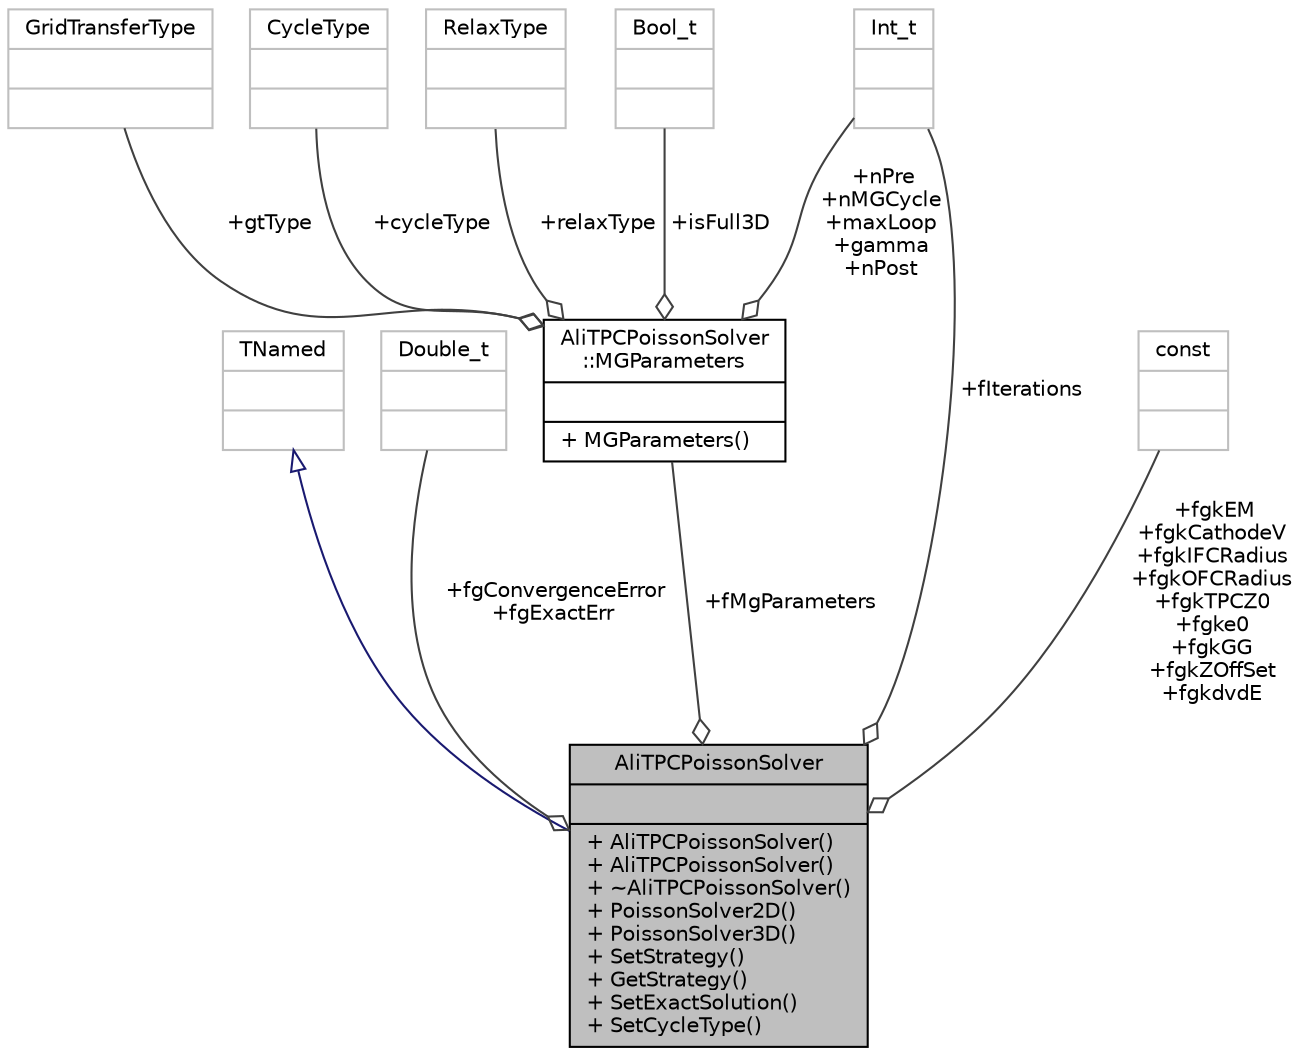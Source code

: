 digraph "AliTPCPoissonSolver"
{
 // INTERACTIVE_SVG=YES
  bgcolor="transparent";
  edge [fontname="Helvetica",fontsize="10",labelfontname="Helvetica",labelfontsize="10"];
  node [fontname="Helvetica",fontsize="10",shape=record];
  Node2 [label="{AliTPCPoissonSolver\n||+ AliTPCPoissonSolver()\l+ AliTPCPoissonSolver()\l+ ~AliTPCPoissonSolver()\l+ PoissonSolver2D()\l+ PoissonSolver3D()\l+ SetStrategy()\l+ GetStrategy()\l+ SetExactSolution()\l+ SetCycleType()\l}",height=0.2,width=0.4,color="black", fillcolor="grey75", style="filled", fontcolor="black"];
  Node3 -> Node2 [dir="back",color="midnightblue",fontsize="10",style="solid",arrowtail="onormal",fontname="Helvetica"];
  Node3 [label="{TNamed\n||}",height=0.2,width=0.4,color="grey75"];
  Node4 -> Node2 [color="grey25",fontsize="10",style="solid",label=" +fgConvergenceError\n+fgExactErr" ,arrowhead="odiamond",fontname="Helvetica"];
  Node4 [label="{Double_t\n||}",height=0.2,width=0.4,color="grey75"];
  Node5 -> Node2 [color="grey25",fontsize="10",style="solid",label=" +fMgParameters" ,arrowhead="odiamond",fontname="Helvetica"];
  Node5 [label="{AliTPCPoissonSolver\l::MGParameters\n||+ MGParameters()\l}",height=0.2,width=0.4,color="black",URL="$d7/d4a/structAliTPCPoissonSolver_1_1MGParameters.html"];
  Node6 -> Node5 [color="grey25",fontsize="10",style="solid",label=" +gtType" ,arrowhead="odiamond",fontname="Helvetica"];
  Node6 [label="{GridTransferType\n||}",height=0.2,width=0.4,color="grey75"];
  Node7 -> Node5 [color="grey25",fontsize="10",style="solid",label=" +cycleType" ,arrowhead="odiamond",fontname="Helvetica"];
  Node7 [label="{CycleType\n||}",height=0.2,width=0.4,color="grey75"];
  Node8 -> Node5 [color="grey25",fontsize="10",style="solid",label=" +relaxType" ,arrowhead="odiamond",fontname="Helvetica"];
  Node8 [label="{RelaxType\n||}",height=0.2,width=0.4,color="grey75"];
  Node9 -> Node5 [color="grey25",fontsize="10",style="solid",label=" +isFull3D" ,arrowhead="odiamond",fontname="Helvetica"];
  Node9 [label="{Bool_t\n||}",height=0.2,width=0.4,color="grey75"];
  Node10 -> Node5 [color="grey25",fontsize="10",style="solid",label=" +nPre\n+nMGCycle\n+maxLoop\n+gamma\n+nPost" ,arrowhead="odiamond",fontname="Helvetica"];
  Node10 [label="{Int_t\n||}",height=0.2,width=0.4,color="grey75"];
  Node11 -> Node2 [color="grey25",fontsize="10",style="solid",label=" +fgkEM\n+fgkCathodeV\n+fgkIFCRadius\n+fgkOFCRadius\n+fgkTPCZ0\n+fgke0\n+fgkGG\n+fgkZOffSet\n+fgkdvdE" ,arrowhead="odiamond",fontname="Helvetica"];
  Node11 [label="{const\n||}",height=0.2,width=0.4,color="grey75"];
  Node10 -> Node2 [color="grey25",fontsize="10",style="solid",label=" +fIterations" ,arrowhead="odiamond",fontname="Helvetica"];
}
